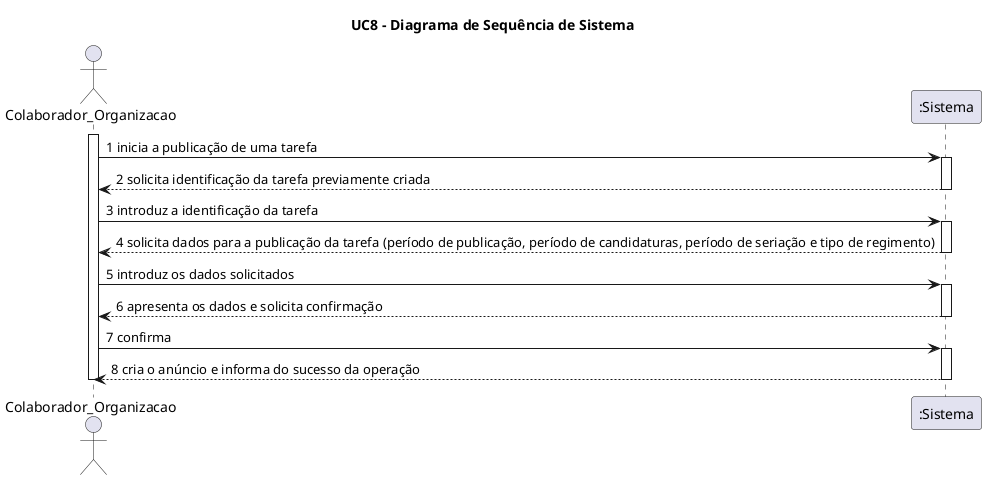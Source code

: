 @startuml

title UC8 - Diagrama de Sequência de Sistema

actor Colaborador_Organizacao
activate Colaborador_Organizacao

Colaborador_Organizacao -> ":Sistema": 1 inicia a publicação de uma tarefa
activate ":Sistema"
":Sistema" --> Colaborador_Organizacao: 2 solicita identificação da tarefa previamente criada
deactivate ":Sistema"
Colaborador_Organizacao -> ":Sistema": 3 introduz a identificação da tarefa
activate ":Sistema"
":Sistema" --> Colaborador_Organizacao: 4 solicita dados para a publicação da tarefa (período de publicação, período de candidaturas, período de seriação e tipo de regimento)
deactivate ":Sistema"
Colaborador_Organizacao -> ":Sistema": 5 introduz os dados solicitados
activate ":Sistema"
":Sistema" --> Colaborador_Organizacao: 6 apresenta os dados e solicita confirmação
deactivate ":Sistema"
Colaborador_Organizacao -> ":Sistema": 7 confirma
activate ":Sistema"
":Sistema" --> Colaborador_Organizacao: 8 cria o anúncio e informa do sucesso da operação
deactivate ":Sistema"
deactivate Colaborador_Organizacao


@enduml